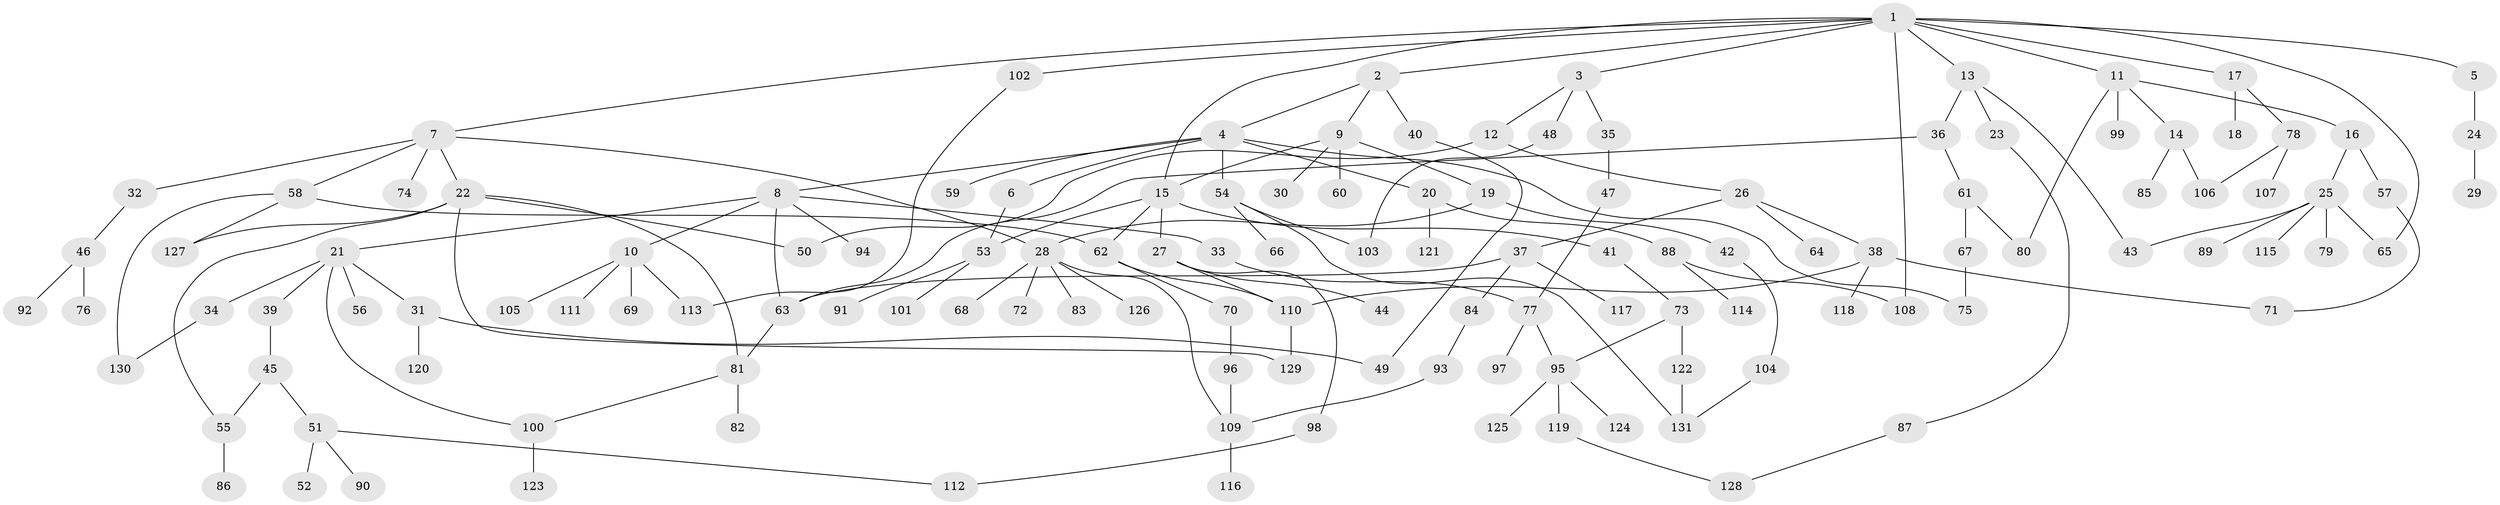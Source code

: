 // coarse degree distribution, {13: 0.010752688172043012, 4: 0.07526881720430108, 9: 0.010752688172043012, 2: 0.27956989247311825, 7: 0.010752688172043012, 6: 0.07526881720430108, 5: 0.06451612903225806, 8: 0.010752688172043012, 3: 0.08602150537634409, 1: 0.3763440860215054}
// Generated by graph-tools (version 1.1) at 2025/41/03/06/25 10:41:29]
// undirected, 131 vertices, 163 edges
graph export_dot {
graph [start="1"]
  node [color=gray90,style=filled];
  1;
  2;
  3;
  4;
  5;
  6;
  7;
  8;
  9;
  10;
  11;
  12;
  13;
  14;
  15;
  16;
  17;
  18;
  19;
  20;
  21;
  22;
  23;
  24;
  25;
  26;
  27;
  28;
  29;
  30;
  31;
  32;
  33;
  34;
  35;
  36;
  37;
  38;
  39;
  40;
  41;
  42;
  43;
  44;
  45;
  46;
  47;
  48;
  49;
  50;
  51;
  52;
  53;
  54;
  55;
  56;
  57;
  58;
  59;
  60;
  61;
  62;
  63;
  64;
  65;
  66;
  67;
  68;
  69;
  70;
  71;
  72;
  73;
  74;
  75;
  76;
  77;
  78;
  79;
  80;
  81;
  82;
  83;
  84;
  85;
  86;
  87;
  88;
  89;
  90;
  91;
  92;
  93;
  94;
  95;
  96;
  97;
  98;
  99;
  100;
  101;
  102;
  103;
  104;
  105;
  106;
  107;
  108;
  109;
  110;
  111;
  112;
  113;
  114;
  115;
  116;
  117;
  118;
  119;
  120;
  121;
  122;
  123;
  124;
  125;
  126;
  127;
  128;
  129;
  130;
  131;
  1 -- 2;
  1 -- 3;
  1 -- 5;
  1 -- 7;
  1 -- 11;
  1 -- 13;
  1 -- 15;
  1 -- 17;
  1 -- 65;
  1 -- 102;
  1 -- 108;
  2 -- 4;
  2 -- 9;
  2 -- 40;
  3 -- 12;
  3 -- 35;
  3 -- 48;
  4 -- 6;
  4 -- 8;
  4 -- 20;
  4 -- 54;
  4 -- 59;
  4 -- 75;
  5 -- 24;
  6 -- 53;
  7 -- 22;
  7 -- 32;
  7 -- 58;
  7 -- 74;
  7 -- 28;
  8 -- 10;
  8 -- 21;
  8 -- 33;
  8 -- 94;
  8 -- 63;
  9 -- 19;
  9 -- 30;
  9 -- 60;
  9 -- 15;
  10 -- 69;
  10 -- 105;
  10 -- 111;
  10 -- 113;
  11 -- 14;
  11 -- 16;
  11 -- 80;
  11 -- 99;
  12 -- 26;
  12 -- 50;
  13 -- 23;
  13 -- 36;
  13 -- 43;
  14 -- 85;
  14 -- 106;
  15 -- 27;
  15 -- 41;
  15 -- 53;
  15 -- 62;
  16 -- 25;
  16 -- 57;
  17 -- 18;
  17 -- 78;
  19 -- 28;
  19 -- 42;
  20 -- 88;
  20 -- 121;
  21 -- 31;
  21 -- 34;
  21 -- 39;
  21 -- 56;
  21 -- 100;
  22 -- 55;
  22 -- 81;
  22 -- 129;
  22 -- 50;
  22 -- 127;
  23 -- 87;
  24 -- 29;
  25 -- 43;
  25 -- 79;
  25 -- 89;
  25 -- 115;
  25 -- 65;
  26 -- 37;
  26 -- 38;
  26 -- 64;
  27 -- 44;
  27 -- 98;
  27 -- 110;
  28 -- 68;
  28 -- 72;
  28 -- 83;
  28 -- 126;
  28 -- 109;
  31 -- 120;
  31 -- 49;
  32 -- 46;
  33 -- 77;
  34 -- 130;
  35 -- 47;
  36 -- 61;
  36 -- 63;
  37 -- 84;
  37 -- 117;
  37 -- 63;
  38 -- 118;
  38 -- 71;
  38 -- 110;
  39 -- 45;
  40 -- 49;
  41 -- 73;
  42 -- 104;
  45 -- 51;
  45 -- 55;
  46 -- 76;
  46 -- 92;
  47 -- 77;
  48 -- 103;
  51 -- 52;
  51 -- 90;
  51 -- 112;
  53 -- 91;
  53 -- 101;
  54 -- 66;
  54 -- 103;
  54 -- 131;
  55 -- 86;
  57 -- 71;
  58 -- 62;
  58 -- 127;
  58 -- 130;
  61 -- 67;
  61 -- 80;
  62 -- 70;
  62 -- 110;
  63 -- 81;
  67 -- 75;
  70 -- 96;
  73 -- 95;
  73 -- 122;
  77 -- 97;
  77 -- 95;
  78 -- 106;
  78 -- 107;
  81 -- 82;
  81 -- 100;
  84 -- 93;
  87 -- 128;
  88 -- 114;
  88 -- 108;
  93 -- 109;
  95 -- 119;
  95 -- 124;
  95 -- 125;
  96 -- 109;
  98 -- 112;
  100 -- 123;
  102 -- 113;
  104 -- 131;
  109 -- 116;
  110 -- 129;
  119 -- 128;
  122 -- 131;
}
